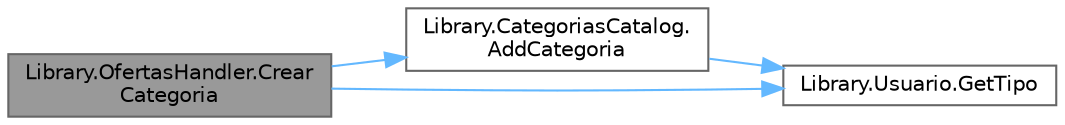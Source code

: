 digraph "Library.OfertasHandler.CrearCategoria"
{
 // INTERACTIVE_SVG=YES
 // LATEX_PDF_SIZE
  bgcolor="transparent";
  edge [fontname=Helvetica,fontsize=10,labelfontname=Helvetica,labelfontsize=10];
  node [fontname=Helvetica,fontsize=10,shape=box,height=0.2,width=0.4];
  rankdir="LR";
  Node1 [label="Library.OfertasHandler.Crear\lCategoria",height=0.2,width=0.4,color="gray40", fillcolor="grey60", style="filled", fontcolor="black",tooltip="Método para crear una categoria"];
  Node1 -> Node2 [color="steelblue1",style="solid"];
  Node2 [label="Library.CategoriasCatalog.\lAddCategoria",height=0.2,width=0.4,color="grey40", fillcolor="white", style="filled",URL="$classLibrary_1_1CategoriasCatalog.html#a9cfffa528cb849e731015b40d8040672",tooltip="Método para agregar una nueva categoría al catálogo"];
  Node2 -> Node3 [color="steelblue1",style="solid"];
  Node3 [label="Library.Usuario.GetTipo",height=0.2,width=0.4,color="grey40", fillcolor="white", style="filled",URL="$classLibrary_1_1Usuario.html#a33099664c3da6b61454db7c3343deceb",tooltip="Checkea que tipo de usuario es, puede ser Administrador, Trabajador o Empleador"];
  Node1 -> Node3 [color="steelblue1",style="solid"];
}
